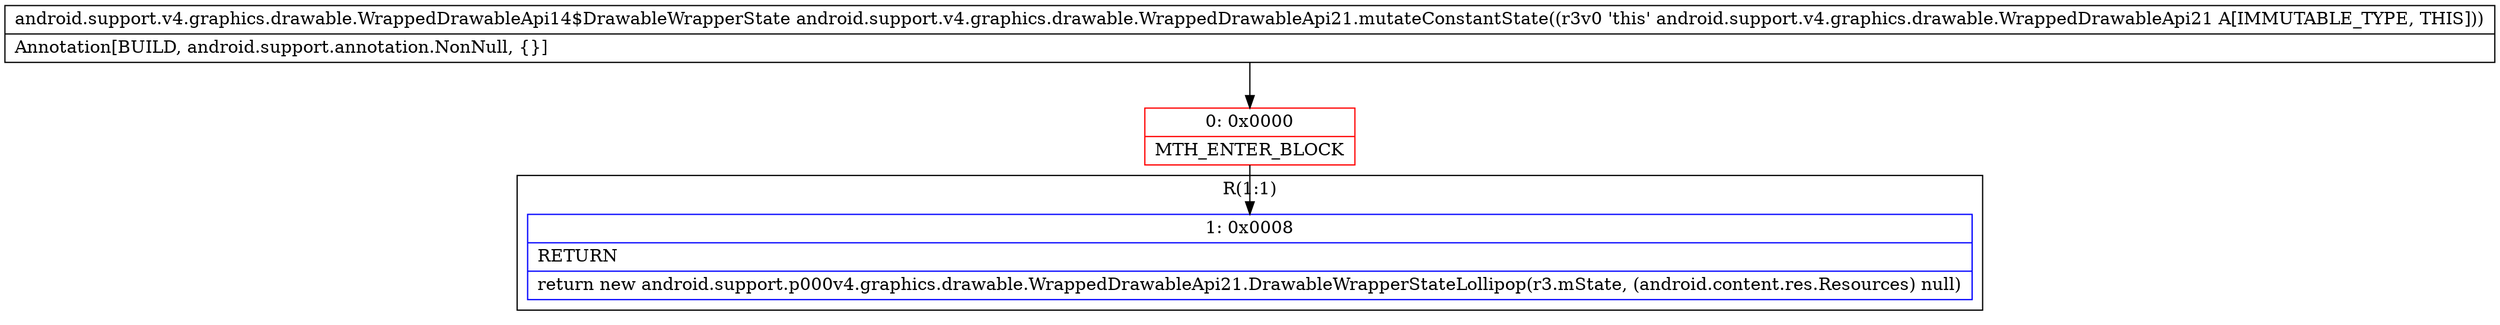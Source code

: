 digraph "CFG forandroid.support.v4.graphics.drawable.WrappedDrawableApi21.mutateConstantState()Landroid\/support\/v4\/graphics\/drawable\/WrappedDrawableApi14$DrawableWrapperState;" {
subgraph cluster_Region_1262163345 {
label = "R(1:1)";
node [shape=record,color=blue];
Node_1 [shape=record,label="{1\:\ 0x0008|RETURN\l|return new android.support.p000v4.graphics.drawable.WrappedDrawableApi21.DrawableWrapperStateLollipop(r3.mState, (android.content.res.Resources) null)\l}"];
}
Node_0 [shape=record,color=red,label="{0\:\ 0x0000|MTH_ENTER_BLOCK\l}"];
MethodNode[shape=record,label="{android.support.v4.graphics.drawable.WrappedDrawableApi14$DrawableWrapperState android.support.v4.graphics.drawable.WrappedDrawableApi21.mutateConstantState((r3v0 'this' android.support.v4.graphics.drawable.WrappedDrawableApi21 A[IMMUTABLE_TYPE, THIS]))  | Annotation[BUILD, android.support.annotation.NonNull, \{\}]\l}"];
MethodNode -> Node_0;
Node_0 -> Node_1;
}

